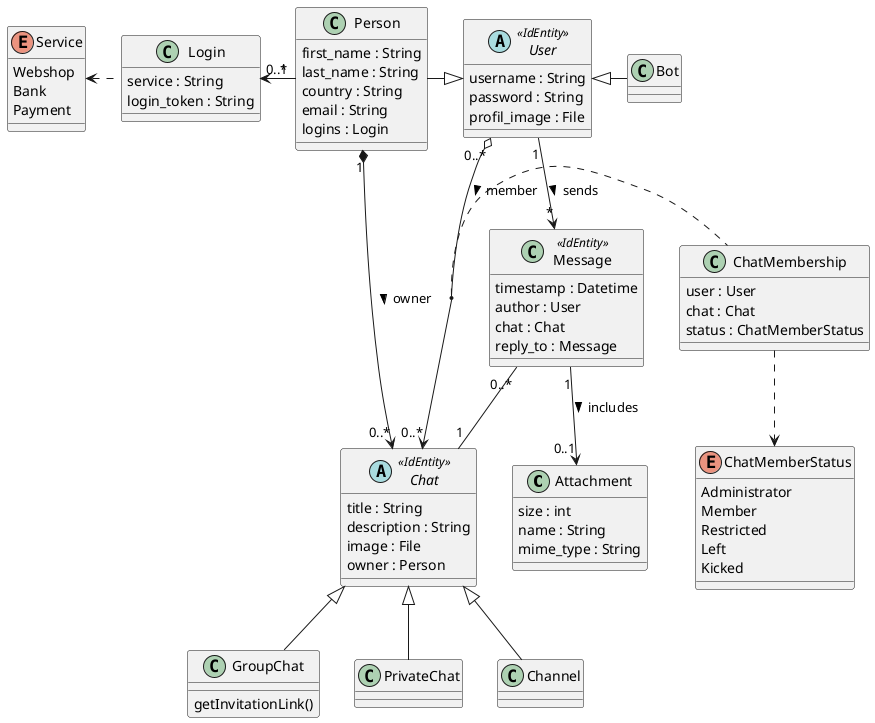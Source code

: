 @startuml chat-domain
' classes in alphabetical order
class Attachment {
    size : int
    name : String
    mime_type : String
}

abstract class Chat <<IdEntity>> {
    title : String
    description : String
    image : File
    owner : Person
}

class ChatMembership {
    user : User
    chat : Chat
    status : ChatMemberStatus
}

enum ChatMemberStatus {
    Administrator
    Member
    Restricted
    Left
    Kicked
}

class GroupChat {
    getInvitationLink()
}

class Login {
    service : String
    login_token : String
}

class Message <<IdEntity>> {
    timestamp : Datetime
    author : User
    chat : Chat
    reply_to : Message
}

class Person {
    first_name : String
    last_name : String
    country : String
    email : String
    logins : Login
}

class PrivateChat

enum Service {
    Webshop
    Bank
    Payment
}

abstract class User <<IdEntity>> {
    username : String
    password : String
    profil_image : File
}

' Inheritance
'' Chat inheritance
Chat <|-- PrivateChat
Chat <|-- GroupChat
Chat <|-- Channel

'' Person inheritance
Person -|> User
User <|- Bot

' Relations
'' to Chat
Person "1" *--> "0..*" Chat : owner >
User "0..*" o--> "0..*" Chat : member >
(User, Chat) .. ChatMembership

'' to Message
User "1" --> "*" Message : sends >
Message "0..*" -- "1" Chat
Message "1" --> "0..1" Attachment : includes >

'' with Enumerations
Login .left.> Service
ChatMembership ..> ChatMemberStatus

'' Misc
Login "0..*" <- "1" Person
@enduml
